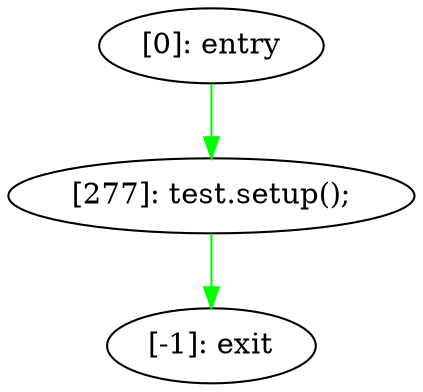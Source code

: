 digraph {
"0" [label="[-1]: exit"] 
"1" [label="[0]: entry"] 
"2" [label="[277]: test.setup();\n"] 
"1" -> "2" [label="" color="green"] 
"2" -> "0" [label="" color="green"] 
}
